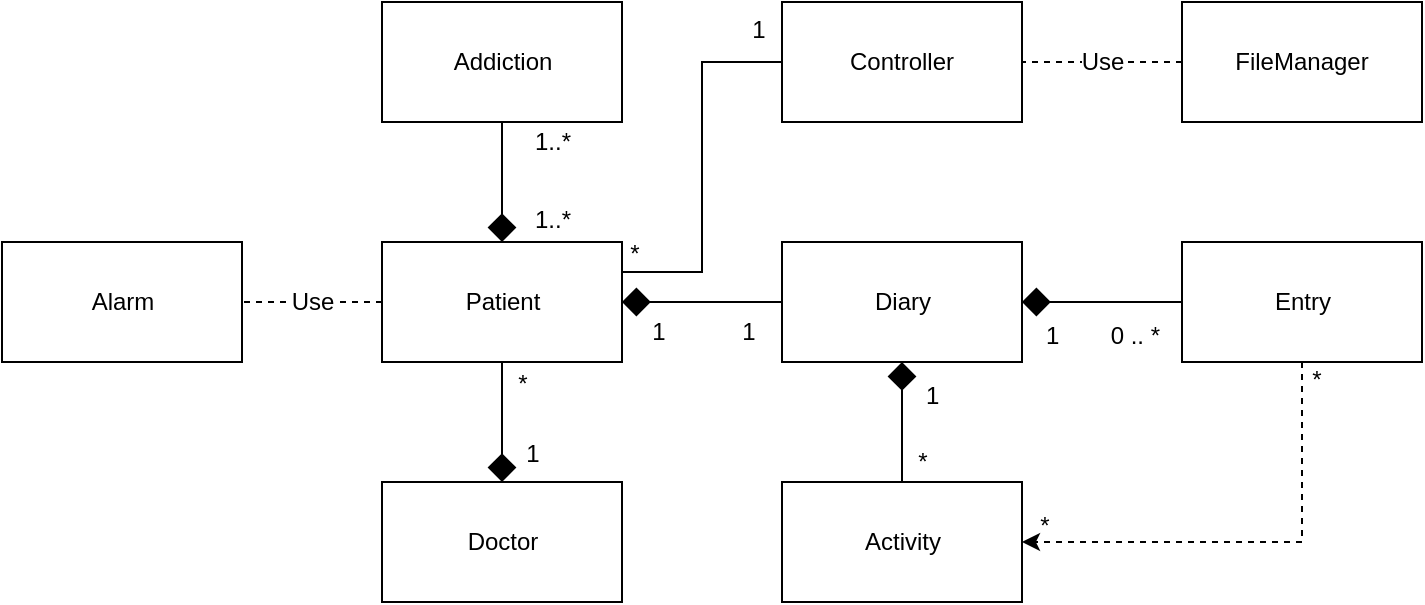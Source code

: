 <mxfile version="12.9.3" type="device"><diagram id="DG7OVIktRxK6G4XvRaKm" name="Page-1"><mxGraphModel dx="362" dy="612" grid="1" gridSize="10" guides="1" tooltips="1" connect="1" arrows="1" fold="1" page="1" pageScale="1" pageWidth="1169" pageHeight="827" math="0" shadow="0"><root><mxCell id="0"/><mxCell id="1" parent="0"/><mxCell id="ndKuj-0Vbj5w4QZHD8hU-1" value="Patient" style="html=1;" vertex="1" parent="1"><mxGeometry x="230" y="210" width="120" height="60" as="geometry"/></mxCell><mxCell id="ndKuj-0Vbj5w4QZHD8hU-2" value="Diary" style="html=1;" vertex="1" parent="1"><mxGeometry x="430" y="210" width="120" height="60" as="geometry"/></mxCell><mxCell id="ndKuj-0Vbj5w4QZHD8hU-30" style="edgeStyle=orthogonalEdgeStyle;rounded=0;orthogonalLoop=1;jettySize=auto;html=1;entryX=1;entryY=0.5;entryDx=0;entryDy=0;endArrow=classic;endFill=1;dashed=1;startArrow=none;startFill=0;" edge="1" parent="1" source="ndKuj-0Vbj5w4QZHD8hU-3" target="ndKuj-0Vbj5w4QZHD8hU-22"><mxGeometry relative="1" as="geometry"><Array as="points"><mxPoint x="690" y="360"/></Array></mxGeometry></mxCell><mxCell id="ndKuj-0Vbj5w4QZHD8hU-3" value="Entry" style="html=1;" vertex="1" parent="1"><mxGeometry x="630" y="210" width="120" height="60" as="geometry"/></mxCell><mxCell id="ndKuj-0Vbj5w4QZHD8hU-4" value="Doctor" style="html=1;" vertex="1" parent="1"><mxGeometry x="230" y="330" width="120" height="60" as="geometry"/></mxCell><mxCell id="ndKuj-0Vbj5w4QZHD8hU-5" value="" style="endArrow=diamond;endFill=1;endSize=12;html=1;exitX=0.5;exitY=1;exitDx=0;exitDy=0;entryX=0.5;entryY=0;entryDx=0;entryDy=0;" edge="1" parent="1" source="ndKuj-0Vbj5w4QZHD8hU-1" target="ndKuj-0Vbj5w4QZHD8hU-4"><mxGeometry width="160" relative="1" as="geometry"><mxPoint x="220" y="470" as="sourcePoint"/><mxPoint x="350" y="350" as="targetPoint"/></mxGeometry></mxCell><mxCell id="ndKuj-0Vbj5w4QZHD8hU-6" value="*" style="text;html=1;align=center;verticalAlign=middle;resizable=0;points=[];" vertex="1" connectable="0" parent="ndKuj-0Vbj5w4QZHD8hU-5"><mxGeometry x="-0.658" y="-1" relative="1" as="geometry"><mxPoint x="11" as="offset"/></mxGeometry></mxCell><mxCell id="ndKuj-0Vbj5w4QZHD8hU-7" value="1" style="text;html=1;align=center;verticalAlign=middle;resizable=0;points=[];" vertex="1" connectable="0" parent="ndKuj-0Vbj5w4QZHD8hU-5"><mxGeometry x="0.397" relative="1" as="geometry"><mxPoint x="15" y="4" as="offset"/></mxGeometry></mxCell><mxCell id="ndKuj-0Vbj5w4QZHD8hU-8" value="Addiction" style="html=1;" vertex="1" parent="1"><mxGeometry x="230" y="90" width="120" height="60" as="geometry"/></mxCell><mxCell id="ndKuj-0Vbj5w4QZHD8hU-9" value="" style="endArrow=diamond;endFill=1;endSize=12;html=1;entryX=0.5;entryY=0;entryDx=0;entryDy=0;exitX=0.5;exitY=1;exitDx=0;exitDy=0;" edge="1" parent="1" source="ndKuj-0Vbj5w4QZHD8hU-8" target="ndKuj-0Vbj5w4QZHD8hU-1"><mxGeometry width="160" relative="1" as="geometry"><mxPoint x="30" y="100" as="sourcePoint"/><mxPoint x="190" y="100" as="targetPoint"/></mxGeometry></mxCell><mxCell id="ndKuj-0Vbj5w4QZHD8hU-10" value="1..*" style="text;html=1;align=center;verticalAlign=middle;resizable=0;points=[];" vertex="1" connectable="0" parent="ndKuj-0Vbj5w4QZHD8hU-9"><mxGeometry x="-0.576" relative="1" as="geometry"><mxPoint x="25" y="-2.57" as="offset"/></mxGeometry></mxCell><mxCell id="ndKuj-0Vbj5w4QZHD8hU-11" value="1..*" style="text;html=1;align=center;verticalAlign=middle;resizable=0;points=[];" vertex="1" connectable="0" parent="ndKuj-0Vbj5w4QZHD8hU-9"><mxGeometry x="0.624" y="1" relative="1" as="geometry"><mxPoint x="24" as="offset"/></mxGeometry></mxCell><mxCell id="ndKuj-0Vbj5w4QZHD8hU-12" value="" style="endArrow=none;html=1;edgeStyle=orthogonalEdgeStyle;exitX=1;exitY=0.5;exitDx=0;exitDy=0;entryX=0;entryY=0.5;entryDx=0;entryDy=0;startArrow=diamond;startFill=1;endSize=6;startSize=12;" edge="1" parent="1" source="ndKuj-0Vbj5w4QZHD8hU-2" target="ndKuj-0Vbj5w4QZHD8hU-3"><mxGeometry relative="1" as="geometry"><mxPoint x="560" y="300" as="sourcePoint"/><mxPoint x="650" y="280" as="targetPoint"/></mxGeometry></mxCell><mxCell id="ndKuj-0Vbj5w4QZHD8hU-13" value="1" style="resizable=0;html=1;align=left;verticalAlign=bottom;labelBackgroundColor=#ffffff;fontSize=12;" connectable="0" vertex="1" parent="ndKuj-0Vbj5w4QZHD8hU-12"><mxGeometry x="-1" relative="1" as="geometry"><mxPoint x="10" y="25" as="offset"/></mxGeometry></mxCell><mxCell id="ndKuj-0Vbj5w4QZHD8hU-14" value="0 .. *" style="resizable=0;html=1;align=right;verticalAlign=bottom;labelBackgroundColor=#ffffff;fontSize=12;" connectable="0" vertex="1" parent="ndKuj-0Vbj5w4QZHD8hU-12"><mxGeometry x="1" relative="1" as="geometry"><mxPoint x="-11" y="25" as="offset"/></mxGeometry></mxCell><mxCell id="ndKuj-0Vbj5w4QZHD8hU-15" value="" style="endArrow=diamond;endFill=1;endSize=12;html=1;fontSize=12;entryX=1;entryY=0.5;entryDx=0;entryDy=0;exitX=0;exitY=0.5;exitDx=0;exitDy=0;" edge="1" parent="1" source="ndKuj-0Vbj5w4QZHD8hU-2" target="ndKuj-0Vbj5w4QZHD8hU-1"><mxGeometry width="160" relative="1" as="geometry"><mxPoint x="420" y="490" as="sourcePoint"/><mxPoint x="580" y="490" as="targetPoint"/></mxGeometry></mxCell><mxCell id="ndKuj-0Vbj5w4QZHD8hU-16" value="1" style="text;html=1;align=center;verticalAlign=middle;resizable=0;points=[];fontSize=12;" vertex="1" connectable="0" parent="ndKuj-0Vbj5w4QZHD8hU-15"><mxGeometry x="0.511" y="1" relative="1" as="geometry"><mxPoint x="-2" y="14" as="offset"/></mxGeometry></mxCell><mxCell id="ndKuj-0Vbj5w4QZHD8hU-17" value="1" style="text;html=1;align=center;verticalAlign=middle;resizable=0;points=[];fontSize=12;" vertex="1" connectable="0" parent="ndKuj-0Vbj5w4QZHD8hU-15"><mxGeometry x="-0.444" y="-1" relative="1" as="geometry"><mxPoint x="5" y="16" as="offset"/></mxGeometry></mxCell><mxCell id="ndKuj-0Vbj5w4QZHD8hU-18" value="Alarm" style="html=1;fontSize=12;" vertex="1" parent="1"><mxGeometry x="40" y="210" width="120" height="60" as="geometry"/></mxCell><mxCell id="ndKuj-0Vbj5w4QZHD8hU-19" value="Use" style="endArrow=none;endSize=12;dashed=1;html=1;fontSize=12;exitX=0;exitY=0.5;exitDx=0;exitDy=0;entryX=1;entryY=0.5;entryDx=0;entryDy=0;endFill=0;" edge="1" parent="1" source="ndKuj-0Vbj5w4QZHD8hU-1" target="ndKuj-0Vbj5w4QZHD8hU-18"><mxGeometry width="160" relative="1" as="geometry"><mxPoint x="70" y="380" as="sourcePoint"/><mxPoint x="230" y="380" as="targetPoint"/></mxGeometry></mxCell><mxCell id="ndKuj-0Vbj5w4QZHD8hU-25" style="edgeStyle=orthogonalEdgeStyle;rounded=0;orthogonalLoop=1;jettySize=auto;html=1;entryX=1;entryY=0.25;entryDx=0;entryDy=0;endArrow=none;endFill=0;" edge="1" parent="1" source="ndKuj-0Vbj5w4QZHD8hU-20" target="ndKuj-0Vbj5w4QZHD8hU-1"><mxGeometry relative="1" as="geometry"/></mxCell><mxCell id="ndKuj-0Vbj5w4QZHD8hU-20" value="Controller" style="rounded=0;whiteSpace=wrap;html=1;" vertex="1" parent="1"><mxGeometry x="430" y="90" width="120" height="60" as="geometry"/></mxCell><mxCell id="ndKuj-0Vbj5w4QZHD8hU-21" value="FileManager" style="rounded=0;whiteSpace=wrap;html=1;" vertex="1" parent="1"><mxGeometry x="630" y="90" width="120" height="60" as="geometry"/></mxCell><mxCell id="ndKuj-0Vbj5w4QZHD8hU-36" style="edgeStyle=orthogonalEdgeStyle;rounded=0;orthogonalLoop=1;jettySize=auto;html=1;startArrow=none;startFill=0;endArrow=diamond;endFill=1;exitX=0.5;exitY=0;exitDx=0;exitDy=0;exitPerimeter=0;endSize=12;" edge="1" parent="1" source="ndKuj-0Vbj5w4QZHD8hU-22"><mxGeometry relative="1" as="geometry"><mxPoint x="490" y="270" as="targetPoint"/></mxGeometry></mxCell><mxCell id="ndKuj-0Vbj5w4QZHD8hU-22" value="Activity" style="html=1;" vertex="1" parent="1"><mxGeometry x="430" y="330" width="120" height="60" as="geometry"/></mxCell><mxCell id="ndKuj-0Vbj5w4QZHD8hU-26" value="1" style="text;html=1;align=center;verticalAlign=middle;resizable=0;points=[];fontSize=12;" vertex="1" connectable="0" parent="1"><mxGeometry x="420" y="90" as="geometry"><mxPoint x="-2" y="14" as="offset"/></mxGeometry></mxCell><mxCell id="ndKuj-0Vbj5w4QZHD8hU-27" value="*" style="text;html=1;align=center;verticalAlign=middle;resizable=0;points=[];" vertex="1" connectable="0" parent="1"><mxGeometry x="340" y="220" as="geometry"><mxPoint x="16" y="-4" as="offset"/></mxGeometry></mxCell><mxCell id="ndKuj-0Vbj5w4QZHD8hU-28" value="Use" style="endArrow=none;endSize=12;dashed=1;html=1;fontSize=12;exitX=0;exitY=0.5;exitDx=0;exitDy=0;endFill=0;entryX=1;entryY=0.5;entryDx=0;entryDy=0;" edge="1" parent="1" target="ndKuj-0Vbj5w4QZHD8hU-20"><mxGeometry width="160" relative="1" as="geometry"><mxPoint x="630" y="120" as="sourcePoint"/><mxPoint x="540" y="120" as="targetPoint"/></mxGeometry></mxCell><mxCell id="ndKuj-0Vbj5w4QZHD8hU-33" value="*" style="text;html=1;align=center;verticalAlign=middle;resizable=0;points=[];" vertex="1" connectable="0" parent="1"><mxGeometry x="370" y="220" as="geometry"><mxPoint x="327" y="59" as="offset"/></mxGeometry></mxCell><mxCell id="ndKuj-0Vbj5w4QZHD8hU-38" value="1" style="resizable=0;html=1;align=left;verticalAlign=bottom;labelBackgroundColor=#ffffff;fontSize=12;" connectable="0" vertex="1" parent="1"><mxGeometry x="490" y="270" as="geometry"><mxPoint x="10" y="25" as="offset"/></mxGeometry></mxCell><mxCell id="ndKuj-0Vbj5w4QZHD8hU-39" value="*" style="text;html=1;align=center;verticalAlign=middle;resizable=0;points=[];" vertex="1" connectable="0" parent="1"><mxGeometry x="550" y="330" as="geometry"><mxPoint x="11" y="22" as="offset"/></mxGeometry></mxCell><mxCell id="ndKuj-0Vbj5w4QZHD8hU-41" value="*" style="text;html=1;align=center;verticalAlign=middle;resizable=0;points=[];autosize=1;" vertex="1" parent="1"><mxGeometry x="490" y="310" width="20" height="20" as="geometry"/></mxCell></root></mxGraphModel></diagram></mxfile>